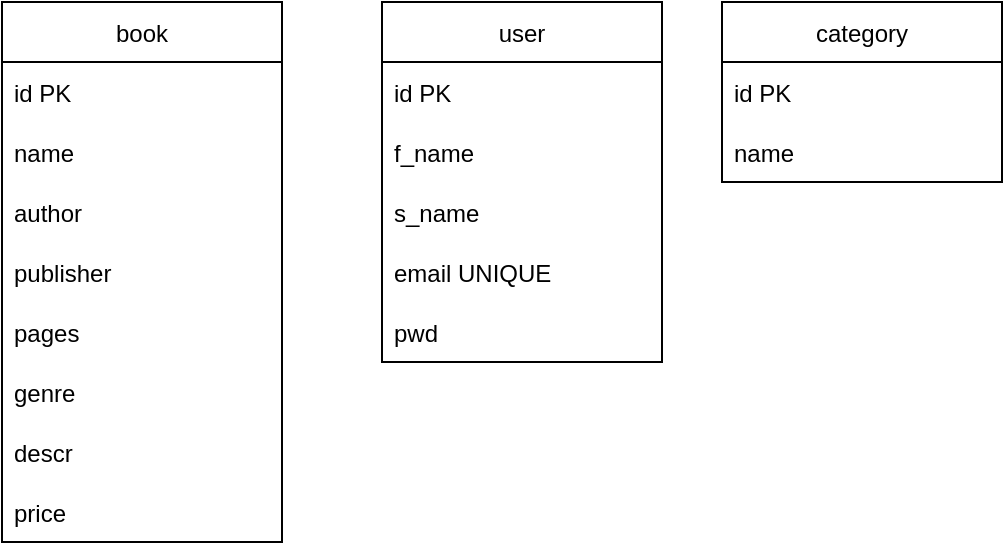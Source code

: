 <mxfile version="17.4.0" type="device"><diagram id="-UGLDM06Vpyr5sJBl9Tg" name="Page-1"><mxGraphModel dx="1037" dy="587" grid="1" gridSize="10" guides="1" tooltips="1" connect="1" arrows="1" fold="1" page="1" pageScale="1" pageWidth="850" pageHeight="1100" math="0" shadow="0"><root><mxCell id="0"/><mxCell id="1" parent="0"/><mxCell id="W-MMnirK7nnZFeqvYW6b-2" value="book" style="swimlane;fontStyle=0;childLayout=stackLayout;horizontal=1;startSize=30;horizontalStack=0;resizeParent=1;resizeParentMax=0;resizeLast=0;collapsible=1;marginBottom=0;" parent="1" vertex="1"><mxGeometry x="120" y="80" width="140" height="270" as="geometry"/></mxCell><mxCell id="W-MMnirK7nnZFeqvYW6b-18" value="id PK" style="text;strokeColor=none;fillColor=none;align=left;verticalAlign=middle;spacingLeft=4;spacingRight=4;overflow=hidden;points=[[0,0.5],[1,0.5]];portConstraint=eastwest;rotatable=0;" parent="W-MMnirK7nnZFeqvYW6b-2" vertex="1"><mxGeometry y="30" width="140" height="30" as="geometry"/></mxCell><mxCell id="W-MMnirK7nnZFeqvYW6b-4" value="name" style="text;strokeColor=none;fillColor=none;align=left;verticalAlign=middle;spacingLeft=4;spacingRight=4;overflow=hidden;points=[[0,0.5],[1,0.5]];portConstraint=eastwest;rotatable=0;" parent="W-MMnirK7nnZFeqvYW6b-2" vertex="1"><mxGeometry y="60" width="140" height="30" as="geometry"/></mxCell><mxCell id="W-MMnirK7nnZFeqvYW6b-5" value="author" style="text;strokeColor=none;fillColor=none;align=left;verticalAlign=middle;spacingLeft=4;spacingRight=4;overflow=hidden;points=[[0,0.5],[1,0.5]];portConstraint=eastwest;rotatable=0;" parent="W-MMnirK7nnZFeqvYW6b-2" vertex="1"><mxGeometry y="90" width="140" height="30" as="geometry"/></mxCell><mxCell id="W-MMnirK7nnZFeqvYW6b-6" value="publisher" style="text;strokeColor=none;fillColor=none;align=left;verticalAlign=middle;spacingLeft=4;spacingRight=4;overflow=hidden;points=[[0,0.5],[1,0.5]];portConstraint=eastwest;rotatable=0;" parent="W-MMnirK7nnZFeqvYW6b-2" vertex="1"><mxGeometry y="120" width="140" height="30" as="geometry"/></mxCell><mxCell id="W-MMnirK7nnZFeqvYW6b-7" value="pages" style="text;strokeColor=none;fillColor=none;align=left;verticalAlign=middle;spacingLeft=4;spacingRight=4;overflow=hidden;points=[[0,0.5],[1,0.5]];portConstraint=eastwest;rotatable=0;" parent="W-MMnirK7nnZFeqvYW6b-2" vertex="1"><mxGeometry y="150" width="140" height="30" as="geometry"/></mxCell><mxCell id="W-MMnirK7nnZFeqvYW6b-8" value="genre" style="text;strokeColor=none;fillColor=none;align=left;verticalAlign=middle;spacingLeft=4;spacingRight=4;overflow=hidden;points=[[0,0.5],[1,0.5]];portConstraint=eastwest;rotatable=0;" parent="W-MMnirK7nnZFeqvYW6b-2" vertex="1"><mxGeometry y="180" width="140" height="30" as="geometry"/></mxCell><mxCell id="W-MMnirK7nnZFeqvYW6b-9" value="descr" style="text;strokeColor=none;fillColor=none;align=left;verticalAlign=middle;spacingLeft=4;spacingRight=4;overflow=hidden;points=[[0,0.5],[1,0.5]];portConstraint=eastwest;rotatable=0;" parent="W-MMnirK7nnZFeqvYW6b-2" vertex="1"><mxGeometry y="210" width="140" height="30" as="geometry"/></mxCell><mxCell id="W-MMnirK7nnZFeqvYW6b-19" value="price" style="text;strokeColor=none;fillColor=none;align=left;verticalAlign=middle;spacingLeft=4;spacingRight=4;overflow=hidden;points=[[0,0.5],[1,0.5]];portConstraint=eastwest;rotatable=0;" parent="W-MMnirK7nnZFeqvYW6b-2" vertex="1"><mxGeometry y="240" width="140" height="30" as="geometry"/></mxCell><mxCell id="W-MMnirK7nnZFeqvYW6b-10" value="user" style="swimlane;fontStyle=0;childLayout=stackLayout;horizontal=1;startSize=30;horizontalStack=0;resizeParent=1;resizeParentMax=0;resizeLast=0;collapsible=1;marginBottom=0;" parent="1" vertex="1"><mxGeometry x="310" y="80" width="140" height="180" as="geometry"/></mxCell><mxCell id="W-MMnirK7nnZFeqvYW6b-17" value="id PK" style="text;strokeColor=none;fillColor=none;align=left;verticalAlign=middle;spacingLeft=4;spacingRight=4;overflow=hidden;points=[[0,0.5],[1,0.5]];portConstraint=eastwest;rotatable=0;" parent="W-MMnirK7nnZFeqvYW6b-10" vertex="1"><mxGeometry y="30" width="140" height="30" as="geometry"/></mxCell><mxCell id="W-MMnirK7nnZFeqvYW6b-11" value="f_name " style="text;strokeColor=none;fillColor=none;align=left;verticalAlign=middle;spacingLeft=4;spacingRight=4;overflow=hidden;points=[[0,0.5],[1,0.5]];portConstraint=eastwest;rotatable=0;" parent="W-MMnirK7nnZFeqvYW6b-10" vertex="1"><mxGeometry y="60" width="140" height="30" as="geometry"/></mxCell><mxCell id="W-MMnirK7nnZFeqvYW6b-12" value="s_name" style="text;strokeColor=none;fillColor=none;align=left;verticalAlign=middle;spacingLeft=4;spacingRight=4;overflow=hidden;points=[[0,0.5],[1,0.5]];portConstraint=eastwest;rotatable=0;" parent="W-MMnirK7nnZFeqvYW6b-10" vertex="1"><mxGeometry y="90" width="140" height="30" as="geometry"/></mxCell><mxCell id="W-MMnirK7nnZFeqvYW6b-13" value="email UNIQUE" style="text;strokeColor=none;fillColor=none;align=left;verticalAlign=middle;spacingLeft=4;spacingRight=4;overflow=hidden;points=[[0,0.5],[1,0.5]];portConstraint=eastwest;rotatable=0;" parent="W-MMnirK7nnZFeqvYW6b-10" vertex="1"><mxGeometry y="120" width="140" height="30" as="geometry"/></mxCell><mxCell id="W-MMnirK7nnZFeqvYW6b-14" value="pwd" style="text;strokeColor=none;fillColor=none;align=left;verticalAlign=middle;spacingLeft=4;spacingRight=4;overflow=hidden;points=[[0,0.5],[1,0.5]];portConstraint=eastwest;rotatable=0;" parent="W-MMnirK7nnZFeqvYW6b-10" vertex="1"><mxGeometry y="150" width="140" height="30" as="geometry"/></mxCell><mxCell id="W-MMnirK7nnZFeqvYW6b-21" value="category" style="swimlane;fontStyle=0;childLayout=stackLayout;horizontal=1;startSize=30;horizontalStack=0;resizeParent=1;resizeParentMax=0;resizeLast=0;collapsible=1;marginBottom=0;" parent="1" vertex="1"><mxGeometry x="480" y="80" width="140" height="90" as="geometry"/></mxCell><mxCell id="W-MMnirK7nnZFeqvYW6b-22" value="id PK" style="text;strokeColor=none;fillColor=none;align=left;verticalAlign=middle;spacingLeft=4;spacingRight=4;overflow=hidden;points=[[0,0.5],[1,0.5]];portConstraint=eastwest;rotatable=0;" parent="W-MMnirK7nnZFeqvYW6b-21" vertex="1"><mxGeometry y="30" width="140" height="30" as="geometry"/></mxCell><mxCell id="W-MMnirK7nnZFeqvYW6b-23" value="name" style="text;strokeColor=none;fillColor=none;align=left;verticalAlign=middle;spacingLeft=4;spacingRight=4;overflow=hidden;points=[[0,0.5],[1,0.5]];portConstraint=eastwest;rotatable=0;" parent="W-MMnirK7nnZFeqvYW6b-21" vertex="1"><mxGeometry y="60" width="140" height="30" as="geometry"/></mxCell></root></mxGraphModel></diagram></mxfile>
